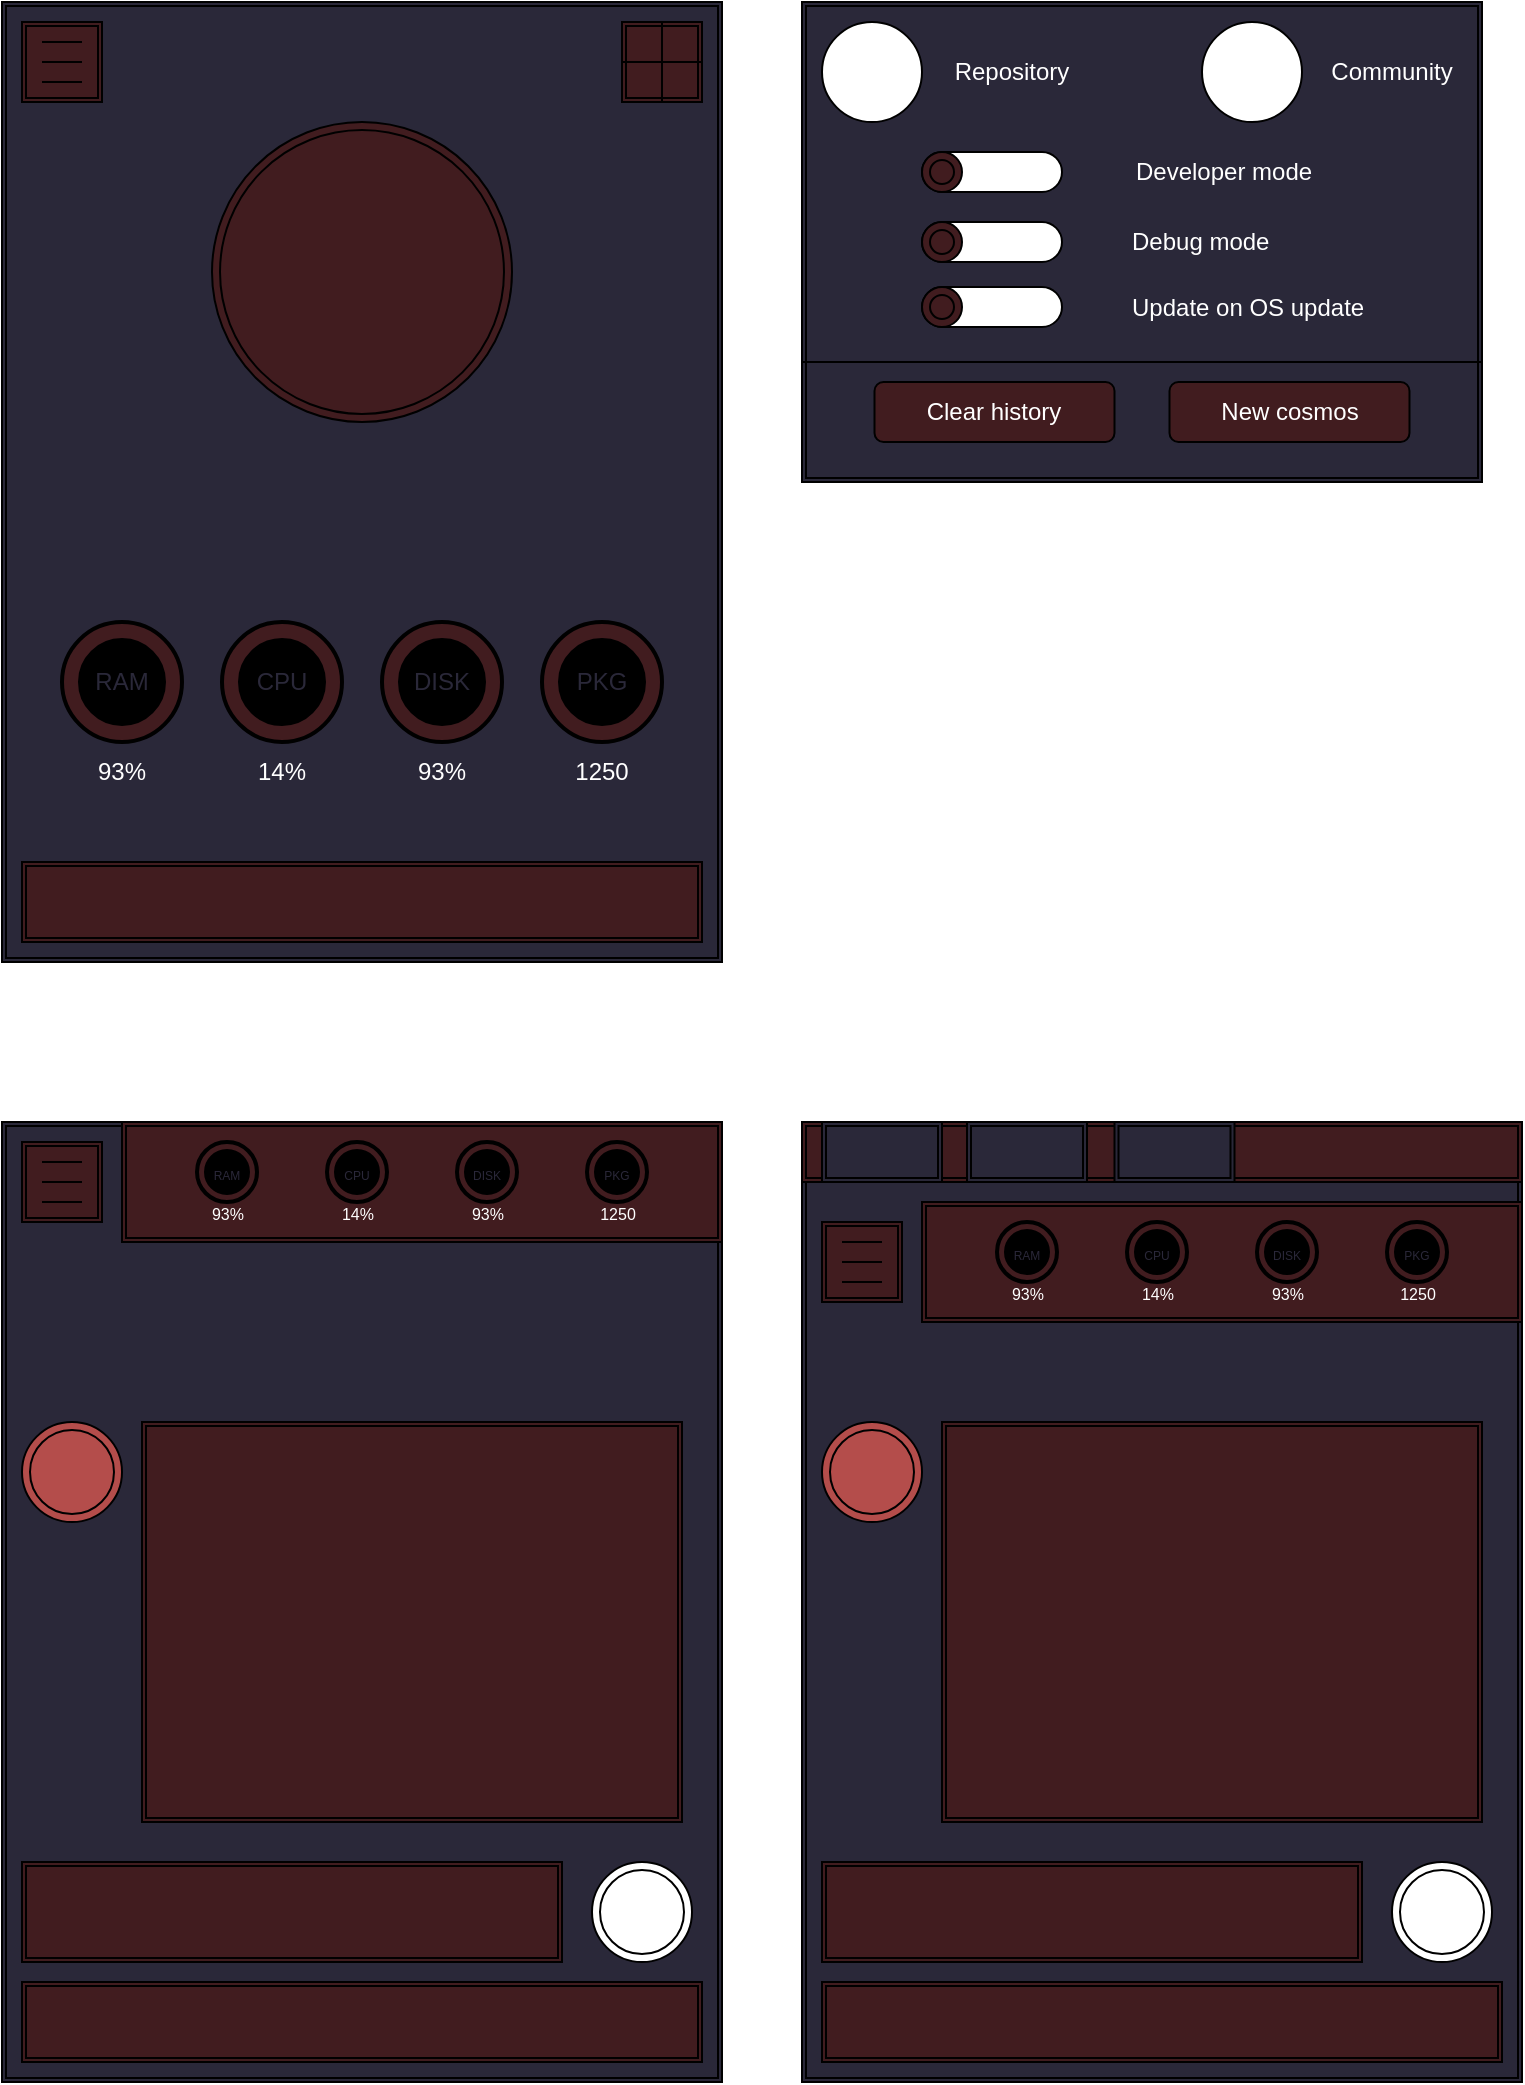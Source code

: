 <mxfile>
    <diagram id="yzIbM_FiSoW3WSIiw5HU" name="Client">
        <mxGraphModel dx="739" dy="582" grid="1" gridSize="10" guides="1" tooltips="1" connect="1" arrows="1" fold="1" page="1" pageScale="1" pageWidth="827" pageHeight="1169" math="0" shadow="0">
            <root>
                <mxCell id="0"/>
                <mxCell id="1" parent="0"/>
                <mxCell id="2" value="" style="shape=ext;double=1;rounded=0;whiteSpace=wrap;html=1;fillColor=#2A2839;fontColor=#FFFFFF;labelBackgroundColor=#FFFFFF;" parent="1" vertex="1">
                    <mxGeometry x="40" y="40" width="360" height="480" as="geometry"/>
                </mxCell>
                <mxCell id="4" value="" style="shape=ext;double=1;rounded=0;whiteSpace=wrap;html=1;fillColor=#411C1F;fontColor=#FFFFFF;labelBackgroundColor=#FFFFFF;" parent="1" vertex="1">
                    <mxGeometry x="50" y="50" width="40" height="40" as="geometry"/>
                </mxCell>
                <mxCell id="5" value="" style="endArrow=none;html=1;jumpSize=12;fontColor=#FFFFFF;labelBackgroundColor=#FFFFFF;" parent="1" edge="1">
                    <mxGeometry width="50" height="50" relative="1" as="geometry">
                        <mxPoint x="60" y="60" as="sourcePoint"/>
                        <mxPoint x="80" y="60" as="targetPoint"/>
                    </mxGeometry>
                </mxCell>
                <mxCell id="6" value="" style="endArrow=none;html=1;jumpSize=12;fontColor=#FFFFFF;labelBackgroundColor=#FFFFFF;" parent="1" edge="1">
                    <mxGeometry width="50" height="50" relative="1" as="geometry">
                        <mxPoint x="60" y="69.94" as="sourcePoint"/>
                        <mxPoint x="80" y="69.94" as="targetPoint"/>
                    </mxGeometry>
                </mxCell>
                <mxCell id="7" value="" style="endArrow=none;html=1;jumpSize=12;fontColor=#FFFFFF;labelBackgroundColor=#FFFFFF;" parent="1" edge="1">
                    <mxGeometry width="50" height="50" relative="1" as="geometry">
                        <mxPoint x="60" y="79.94" as="sourcePoint"/>
                        <mxPoint x="80" y="79.94" as="targetPoint"/>
                    </mxGeometry>
                </mxCell>
                <mxCell id="8" value="" style="shape=ext;double=1;rounded=0;whiteSpace=wrap;html=1;fillColor=#411C1F;fontColor=#FFFFFF;" parent="1" vertex="1">
                    <mxGeometry x="50" y="470" width="340" height="40" as="geometry"/>
                </mxCell>
                <mxCell id="15" value="" style="verticalLabelPosition=bottom;html=1;verticalAlign=top;strokeWidth=2;shape=mxgraph.lean_mapping.sequenced_pull_ball;fillColor=#411C1F;fontColor=#FFFFFF;labelBackgroundColor=#FFFFFF;" parent="1" vertex="1">
                    <mxGeometry x="310" y="350" width="60" height="60" as="geometry"/>
                </mxCell>
                <mxCell id="16" value="" style="verticalLabelPosition=bottom;html=1;verticalAlign=top;strokeWidth=2;shape=mxgraph.lean_mapping.sequenced_pull_ball;fillColor=#411C1F;fontColor=#FFFFFF;labelBackgroundColor=#FFFFFF;" parent="1" vertex="1">
                    <mxGeometry x="230" y="350" width="60" height="60" as="geometry"/>
                </mxCell>
                <mxCell id="17" value="" style="verticalLabelPosition=bottom;html=1;verticalAlign=top;strokeWidth=2;shape=mxgraph.lean_mapping.sequenced_pull_ball;fillColor=#411C1F;fontColor=#FFFFFF;labelBackgroundColor=#FFFFFF;" parent="1" vertex="1">
                    <mxGeometry x="150" y="350" width="60" height="60" as="geometry"/>
                </mxCell>
                <mxCell id="18" value="" style="verticalLabelPosition=bottom;html=1;verticalAlign=top;strokeWidth=2;shape=mxgraph.lean_mapping.sequenced_pull_ball;fillColor=#411C1F;fontColor=#FFFFFF;labelBackgroundColor=#FFFFFF;shadow=0;" parent="1" vertex="1">
                    <mxGeometry x="70" y="350" width="60" height="60" as="geometry"/>
                </mxCell>
                <mxCell id="21" value="" style="ellipse;shape=doubleEllipse;whiteSpace=wrap;html=1;aspect=fixed;fillColor=#411C1F;fontColor=#FFFFFF;" parent="1" vertex="1">
                    <mxGeometry x="145" y="100" width="150" height="150" as="geometry"/>
                </mxCell>
                <mxCell id="23" value="&lt;font&gt;RAM&lt;/font&gt;" style="text;html=1;strokeColor=none;fillColor=none;align=center;verticalAlign=middle;whiteSpace=wrap;rounded=0;fontFamily=Helvetica;fontSize=12;fontColor=#2A2839;labelBackgroundColor=none;" parent="1" vertex="1">
                    <mxGeometry x="70" y="365" width="60" height="30" as="geometry"/>
                </mxCell>
                <mxCell id="24" value="&lt;font&gt;CPU&lt;/font&gt;" style="text;html=1;strokeColor=none;fillColor=none;align=center;verticalAlign=middle;whiteSpace=wrap;rounded=0;fontFamily=Helvetica;fontSize=12;fontColor=#2A2839;labelBackgroundColor=none;" parent="1" vertex="1">
                    <mxGeometry x="150" y="365" width="60" height="30" as="geometry"/>
                </mxCell>
                <mxCell id="25" value="&lt;font&gt;PKG&lt;/font&gt;" style="text;html=1;strokeColor=none;fillColor=none;align=center;verticalAlign=middle;whiteSpace=wrap;rounded=0;fontFamily=Helvetica;fontSize=12;fontColor=#2A2839;labelBackgroundColor=none;" parent="1" vertex="1">
                    <mxGeometry x="310" y="365" width="60" height="30" as="geometry"/>
                </mxCell>
                <mxCell id="26" value="&lt;font&gt;DISK&lt;/font&gt;" style="text;html=1;strokeColor=none;fillColor=none;align=center;verticalAlign=middle;whiteSpace=wrap;rounded=0;fontFamily=Helvetica;fontSize=12;fontColor=#2A2839;labelBackgroundColor=none;" parent="1" vertex="1">
                    <mxGeometry x="230" y="365" width="60" height="30" as="geometry"/>
                </mxCell>
                <mxCell id="27" value="&lt;font&gt;93%&lt;/font&gt;" style="text;html=1;strokeColor=none;fillColor=none;align=center;verticalAlign=middle;whiteSpace=wrap;rounded=0;fontFamily=Helvetica;fontSize=12;fontColor=#FFFFFF;" parent="1" vertex="1">
                    <mxGeometry x="70" y="410" width="60" height="30" as="geometry"/>
                </mxCell>
                <mxCell id="28" value="&lt;font&gt;14%&lt;/font&gt;" style="text;html=1;strokeColor=none;fillColor=none;align=center;verticalAlign=middle;whiteSpace=wrap;rounded=0;fontFamily=Helvetica;fontSize=12;fontColor=#FFFFFF;" parent="1" vertex="1">
                    <mxGeometry x="150" y="410" width="60" height="30" as="geometry"/>
                </mxCell>
                <mxCell id="29" value="&lt;font&gt;93%&lt;/font&gt;" style="text;html=1;strokeColor=none;fillColor=none;align=center;verticalAlign=middle;whiteSpace=wrap;rounded=0;fontFamily=Helvetica;fontSize=12;fontColor=#FFFFFF;" parent="1" vertex="1">
                    <mxGeometry x="230" y="410" width="60" height="30" as="geometry"/>
                </mxCell>
                <mxCell id="30" value="&lt;font&gt;1250&lt;/font&gt;" style="text;html=1;strokeColor=none;fillColor=none;align=center;verticalAlign=middle;whiteSpace=wrap;rounded=0;fontFamily=Helvetica;fontSize=12;fontColor=#FFFFFF;" parent="1" vertex="1">
                    <mxGeometry x="310" y="410" width="60" height="30" as="geometry"/>
                </mxCell>
                <mxCell id="32" value="" style="shape=ext;double=1;rounded=0;whiteSpace=wrap;html=1;fillColor=#2A2839;labelBackgroundColor=none;" parent="1" vertex="1">
                    <mxGeometry x="440" y="40" width="340" height="240" as="geometry"/>
                </mxCell>
                <mxCell id="35" value="Repository" style="text;html=1;strokeColor=none;fillColor=none;align=center;verticalAlign=middle;whiteSpace=wrap;rounded=0;fontFamily=Helvetica;fontSize=12;fontColor=#FFFFFF;labelBackgroundColor=none;" parent="1" vertex="1">
                    <mxGeometry x="510" y="60" width="70" height="30" as="geometry"/>
                </mxCell>
                <mxCell id="40" value="" style="rounded=1;whiteSpace=wrap;html=1;strokeColor=default;fontFamily=Helvetica;fontSize=12;fontColor=#FFFFFF;fillColor=#FFFFFF;arcSize=50;labelBackgroundColor=none;" parent="1" vertex="1">
                    <mxGeometry x="500" y="115" width="70" height="20" as="geometry"/>
                </mxCell>
                <mxCell id="37" value="" style="ellipse;shape=doubleEllipse;whiteSpace=wrap;html=1;aspect=fixed;fillColor=#411C1F;labelBackgroundColor=none;" parent="1" vertex="1">
                    <mxGeometry x="500" y="115" width="20" height="20" as="geometry"/>
                </mxCell>
                <mxCell id="41" value="" style="rounded=1;whiteSpace=wrap;html=1;strokeColor=default;fontFamily=Helvetica;fontSize=12;fontColor=#FFFFFF;fillColor=#FFFFFF;arcSize=50;labelBackgroundColor=none;" parent="1" vertex="1">
                    <mxGeometry x="500" y="150" width="70" height="20" as="geometry"/>
                </mxCell>
                <mxCell id="42" value="" style="ellipse;shape=doubleEllipse;whiteSpace=wrap;html=1;aspect=fixed;fillColor=#411C1F;labelBackgroundColor=none;" parent="1" vertex="1">
                    <mxGeometry x="500" y="150" width="20" height="20" as="geometry"/>
                </mxCell>
                <mxCell id="43" value="Developer mode" style="text;html=1;strokeColor=none;fillColor=none;align=left;verticalAlign=middle;whiteSpace=wrap;rounded=0;fontFamily=Helvetica;fontSize=12;fontColor=#FFFFFF;labelBackgroundColor=none;" parent="1" vertex="1">
                    <mxGeometry x="605" y="117.5" width="130" height="15" as="geometry"/>
                </mxCell>
                <mxCell id="44" value="Debug mode" style="text;html=1;strokeColor=none;fillColor=none;align=left;verticalAlign=middle;whiteSpace=wrap;rounded=0;fontFamily=Helvetica;fontSize=12;fontColor=#FFFFFF;labelBackgroundColor=none;" parent="1" vertex="1">
                    <mxGeometry x="602.5" y="153.75" width="130" height="12.5" as="geometry"/>
                </mxCell>
                <mxCell id="45" value="" style="shape=ext;double=1;rounded=0;whiteSpace=wrap;html=1;fillColor=#2A2839;" parent="1" vertex="1">
                    <mxGeometry x="40" y="600" width="360" height="480" as="geometry"/>
                </mxCell>
                <mxCell id="50" value="" style="shape=ext;double=1;rounded=0;whiteSpace=wrap;html=1;fillColor=#411C1F;labelBackgroundColor=#FFFFFF;" parent="1" vertex="1">
                    <mxGeometry x="50" y="1030" width="340" height="40" as="geometry"/>
                </mxCell>
                <mxCell id="65" value="" style="shape=ext;double=1;rounded=0;whiteSpace=wrap;html=1;fillColor=#411C1F;labelBackgroundColor=#FFFFFF;" parent="1" vertex="1">
                    <mxGeometry x="100" y="600" width="300" height="60" as="geometry"/>
                </mxCell>
                <mxCell id="54" value="" style="verticalLabelPosition=bottom;html=1;verticalAlign=top;strokeWidth=2;shape=mxgraph.lean_mapping.sequenced_pull_ball;fillColor=#411C1F;labelBackgroundColor=#FFFFFF;" parent="1" vertex="1">
                    <mxGeometry x="137.5" y="610" width="30" height="30" as="geometry"/>
                </mxCell>
                <mxCell id="57" value="&lt;p style=&quot;line-height: 100%;&quot;&gt;&lt;font style=&quot;font-size: 6px;&quot; color=&quot;#2a2839&quot;&gt;RAM&lt;/font&gt;&lt;/p&gt;" style="text;html=1;strokeColor=none;fillColor=none;align=center;verticalAlign=middle;whiteSpace=wrap;rounded=0;fontFamily=Helvetica;fontSize=12;fontColor=default;" parent="1" vertex="1">
                    <mxGeometry x="140" y="610" width="25" height="30" as="geometry"/>
                </mxCell>
                <mxCell id="61" value="&lt;font style=&quot;font-size: 8px;&quot; color=&quot;#ffffff&quot;&gt;93%&lt;/font&gt;" style="text;html=1;strokeColor=none;fillColor=none;align=center;verticalAlign=middle;whiteSpace=wrap;rounded=0;fontFamily=Helvetica;fontSize=12;fontColor=default;" parent="1" vertex="1">
                    <mxGeometry x="137.5" y="640" width="30" height="10" as="geometry"/>
                </mxCell>
                <mxCell id="66" value="" style="verticalLabelPosition=bottom;html=1;verticalAlign=top;strokeWidth=2;shape=mxgraph.lean_mapping.sequenced_pull_ball;fillColor=#411C1F;labelBackgroundColor=#FFFFFF;" parent="1" vertex="1">
                    <mxGeometry x="202.5" y="610" width="30" height="30" as="geometry"/>
                </mxCell>
                <mxCell id="67" value="&lt;p style=&quot;line-height: 100%;&quot;&gt;&lt;font style=&quot;font-size: 6px;&quot; color=&quot;#2a2839&quot;&gt;CPU&lt;/font&gt;&lt;/p&gt;" style="text;html=1;strokeColor=none;fillColor=none;align=center;verticalAlign=middle;whiteSpace=wrap;rounded=0;fontFamily=Helvetica;fontSize=12;fontColor=default;" parent="1" vertex="1">
                    <mxGeometry x="205" y="610" width="25" height="30" as="geometry"/>
                </mxCell>
                <mxCell id="68" value="&lt;font style=&quot;font-size: 8px;&quot; color=&quot;#ffffff&quot;&gt;14%&lt;/font&gt;" style="text;html=1;strokeColor=none;fillColor=none;align=center;verticalAlign=middle;whiteSpace=wrap;rounded=0;fontFamily=Helvetica;fontSize=12;fontColor=default;" parent="1" vertex="1">
                    <mxGeometry x="202.5" y="640" width="30" height="10" as="geometry"/>
                </mxCell>
                <mxCell id="69" value="" style="verticalLabelPosition=bottom;html=1;verticalAlign=top;strokeWidth=2;shape=mxgraph.lean_mapping.sequenced_pull_ball;fillColor=#411C1F;labelBackgroundColor=#FFFFFF;" parent="1" vertex="1">
                    <mxGeometry x="267.5" y="610" width="30" height="30" as="geometry"/>
                </mxCell>
                <mxCell id="70" value="&lt;p style=&quot;line-height: 100%;&quot;&gt;&lt;font style=&quot;font-size: 6px;&quot; color=&quot;#2a2839&quot;&gt;DISK&lt;/font&gt;&lt;/p&gt;" style="text;html=1;strokeColor=none;fillColor=none;align=center;verticalAlign=middle;whiteSpace=wrap;rounded=0;fontFamily=Helvetica;fontSize=12;fontColor=default;" parent="1" vertex="1">
                    <mxGeometry x="270" y="610" width="25" height="30" as="geometry"/>
                </mxCell>
                <mxCell id="71" value="&lt;font style=&quot;font-size: 8px;&quot; color=&quot;#ffffff&quot;&gt;93%&lt;/font&gt;" style="text;html=1;strokeColor=none;fillColor=none;align=center;verticalAlign=middle;whiteSpace=wrap;rounded=0;fontFamily=Helvetica;fontSize=12;fontColor=default;" parent="1" vertex="1">
                    <mxGeometry x="267.5" y="640" width="30" height="10" as="geometry"/>
                </mxCell>
                <mxCell id="72" value="" style="verticalLabelPosition=bottom;html=1;verticalAlign=top;strokeWidth=2;shape=mxgraph.lean_mapping.sequenced_pull_ball;fillColor=#411C1F;labelBackgroundColor=#FFFFFF;" parent="1" vertex="1">
                    <mxGeometry x="332.5" y="610" width="30" height="30" as="geometry"/>
                </mxCell>
                <mxCell id="73" value="&lt;p style=&quot;line-height: 100%;&quot;&gt;&lt;font style=&quot;font-size: 6px;&quot; color=&quot;#2a2839&quot;&gt;PKG&lt;/font&gt;&lt;/p&gt;" style="text;html=1;strokeColor=none;fillColor=none;align=center;verticalAlign=middle;whiteSpace=wrap;rounded=0;fontFamily=Helvetica;fontSize=12;fontColor=default;" parent="1" vertex="1">
                    <mxGeometry x="335" y="610" width="25" height="30" as="geometry"/>
                </mxCell>
                <mxCell id="74" value="&lt;font style=&quot;font-size: 8px;&quot; color=&quot;#ffffff&quot;&gt;1250&lt;/font&gt;" style="text;html=1;strokeColor=none;fillColor=none;align=center;verticalAlign=middle;whiteSpace=wrap;rounded=0;fontFamily=Helvetica;fontSize=12;fontColor=default;" parent="1" vertex="1">
                    <mxGeometry x="332.5" y="640" width="30" height="10" as="geometry"/>
                </mxCell>
                <mxCell id="82" value="" style="shape=ext;double=1;rounded=0;whiteSpace=wrap;html=1;fillColor=#411C1F;labelBackgroundColor=#FFFFFF;" parent="1" vertex="1">
                    <mxGeometry x="50" y="610" width="40" height="40" as="geometry"/>
                </mxCell>
                <mxCell id="83" value="" style="endArrow=none;html=1;jumpSize=12;labelBackgroundColor=#FFFFFF;" parent="1" edge="1">
                    <mxGeometry width="50" height="50" relative="1" as="geometry">
                        <mxPoint x="60" y="620" as="sourcePoint"/>
                        <mxPoint x="80" y="620" as="targetPoint"/>
                    </mxGeometry>
                </mxCell>
                <mxCell id="84" value="" style="endArrow=none;html=1;jumpSize=12;labelBackgroundColor=#FFFFFF;" parent="1" edge="1">
                    <mxGeometry width="50" height="50" relative="1" as="geometry">
                        <mxPoint x="60" y="629.94" as="sourcePoint"/>
                        <mxPoint x="80" y="629.94" as="targetPoint"/>
                    </mxGeometry>
                </mxCell>
                <mxCell id="85" value="" style="endArrow=none;html=1;jumpSize=12;labelBackgroundColor=#FFFFFF;" parent="1" edge="1">
                    <mxGeometry width="50" height="50" relative="1" as="geometry">
                        <mxPoint x="60" y="639.94" as="sourcePoint"/>
                        <mxPoint x="80" y="639.94" as="targetPoint"/>
                    </mxGeometry>
                </mxCell>
                <mxCell id="87" value="" style="ellipse;shape=doubleEllipse;whiteSpace=wrap;html=1;aspect=fixed;labelBackgroundColor=#FFFFFF;" parent="1" vertex="1">
                    <mxGeometry x="335" y="970" width="50" height="50" as="geometry"/>
                </mxCell>
                <mxCell id="88" value="" style="ellipse;shape=doubleEllipse;whiteSpace=wrap;html=1;aspect=fixed;fillColor=#B44D4B;labelBackgroundColor=#FFFFFF;" parent="1" vertex="1">
                    <mxGeometry x="50" y="750" width="50" height="50" as="geometry"/>
                </mxCell>
                <mxCell id="89" value="" style="shape=ext;double=1;rounded=0;whiteSpace=wrap;html=1;fillColor=#411C1F;labelBackgroundColor=#FFFFFF;" parent="1" vertex="1">
                    <mxGeometry x="110" y="750" width="270" height="200" as="geometry"/>
                </mxCell>
                <mxCell id="90" value="" style="shape=ext;double=1;rounded=0;whiteSpace=wrap;html=1;fillColor=#411C1F;labelBackgroundColor=#FFFFFF;" parent="1" vertex="1">
                    <mxGeometry x="50" y="970" width="270" height="50" as="geometry"/>
                </mxCell>
                <mxCell id="93" value="" style="ellipse;whiteSpace=wrap;html=1;aspect=fixed;strokeColor=default;fontFamily=Helvetica;fontSize=8;fontColor=#FFFFFF;fillColor=#FFFFFF;labelBackgroundColor=none;" parent="1" vertex="1">
                    <mxGeometry x="640" y="50" width="50" height="50" as="geometry"/>
                </mxCell>
                <mxCell id="94" value="" style="rounded=1;whiteSpace=wrap;html=1;strokeColor=default;fontFamily=Helvetica;fontSize=8;fontColor=#FFFFFF;fillColor=#411C1F;labelBackgroundColor=none;" parent="1" vertex="1">
                    <mxGeometry x="476.25" y="230" width="120" height="30" as="geometry"/>
                </mxCell>
                <mxCell id="95" value="Clear history" style="text;html=1;strokeColor=none;fillColor=none;align=center;verticalAlign=middle;whiteSpace=wrap;rounded=0;fontFamily=Helvetica;fontSize=12;fontColor=#FFFFFF;labelBackgroundColor=none;" parent="1" vertex="1">
                    <mxGeometry x="496.25" y="232.5" width="80" height="25" as="geometry"/>
                </mxCell>
                <mxCell id="96" value="Community" style="text;html=1;strokeColor=none;fillColor=none;align=center;verticalAlign=middle;whiteSpace=wrap;rounded=0;fontFamily=Helvetica;fontSize=12;fontColor=#FFFFFF;labelBackgroundColor=none;" parent="1" vertex="1">
                    <mxGeometry x="700" y="60" width="70" height="30" as="geometry"/>
                </mxCell>
                <mxCell id="97" value="" style="endArrow=none;html=1;fontFamily=Helvetica;fontSize=8;fontColor=#FFFFFF;jumpSize=12;exitX=0;exitY=0.75;exitDx=0;exitDy=0;entryX=1;entryY=0.75;entryDx=0;entryDy=0;labelBackgroundColor=none;" parent="1" source="32" target="32" edge="1">
                    <mxGeometry width="50" height="50" relative="1" as="geometry">
                        <mxPoint x="470" y="250" as="sourcePoint"/>
                        <mxPoint x="520" y="200" as="targetPoint"/>
                    </mxGeometry>
                </mxCell>
                <mxCell id="98" value="" style="shape=ext;double=1;rounded=0;whiteSpace=wrap;html=1;fillColor=#2A2839;" parent="1" vertex="1">
                    <mxGeometry x="440" y="600" width="360" height="480" as="geometry"/>
                </mxCell>
                <mxCell id="99" value="" style="shape=ext;double=1;rounded=0;whiteSpace=wrap;html=1;fillColor=#411C1F;labelBackgroundColor=#FFFFFF;" parent="1" vertex="1">
                    <mxGeometry x="450" y="1030" width="340" height="40" as="geometry"/>
                </mxCell>
                <mxCell id="100" value="" style="shape=ext;double=1;rounded=0;whiteSpace=wrap;html=1;fillColor=#411C1F;fontColor=#FFFFFF;labelBackgroundColor=#FFFFFF;" parent="1" vertex="1">
                    <mxGeometry x="500" y="640" width="300" height="60" as="geometry"/>
                </mxCell>
                <mxCell id="101" value="" style="verticalLabelPosition=bottom;html=1;verticalAlign=top;strokeWidth=2;shape=mxgraph.lean_mapping.sequenced_pull_ball;fillColor=#411C1F;" parent="1" vertex="1">
                    <mxGeometry x="537.5" y="650" width="30" height="30" as="geometry"/>
                </mxCell>
                <mxCell id="102" value="&lt;p style=&quot;line-height: 100%;&quot;&gt;&lt;font style=&quot;font-size: 6px;&quot; color=&quot;#2a2839&quot;&gt;RAM&lt;/font&gt;&lt;/p&gt;" style="text;html=1;strokeColor=none;fillColor=none;align=center;verticalAlign=middle;whiteSpace=wrap;rounded=0;fontFamily=Helvetica;fontSize=12;fontColor=default;" parent="1" vertex="1">
                    <mxGeometry x="540" y="650" width="25" height="30" as="geometry"/>
                </mxCell>
                <mxCell id="103" value="&lt;font style=&quot;font-size: 8px;&quot; color=&quot;#ffffff&quot;&gt;93%&lt;/font&gt;" style="text;html=1;strokeColor=none;fillColor=none;align=center;verticalAlign=middle;whiteSpace=wrap;rounded=0;fontFamily=Helvetica;fontSize=12;fontColor=default;" parent="1" vertex="1">
                    <mxGeometry x="537.5" y="680" width="30" height="10" as="geometry"/>
                </mxCell>
                <mxCell id="104" value="" style="verticalLabelPosition=bottom;html=1;verticalAlign=top;strokeWidth=2;shape=mxgraph.lean_mapping.sequenced_pull_ball;fillColor=#411C1F;" parent="1" vertex="1">
                    <mxGeometry x="602.5" y="650" width="30" height="30" as="geometry"/>
                </mxCell>
                <mxCell id="105" value="&lt;p style=&quot;line-height: 100%;&quot;&gt;&lt;font style=&quot;font-size: 6px;&quot; color=&quot;#2a2839&quot;&gt;CPU&lt;/font&gt;&lt;/p&gt;" style="text;html=1;strokeColor=none;fillColor=none;align=center;verticalAlign=middle;whiteSpace=wrap;rounded=0;fontFamily=Helvetica;fontSize=12;fontColor=default;" parent="1" vertex="1">
                    <mxGeometry x="605" y="650" width="25" height="30" as="geometry"/>
                </mxCell>
                <mxCell id="106" value="&lt;font style=&quot;font-size: 8px;&quot; color=&quot;#ffffff&quot;&gt;14%&lt;/font&gt;" style="text;html=1;strokeColor=none;fillColor=none;align=center;verticalAlign=middle;whiteSpace=wrap;rounded=0;fontFamily=Helvetica;fontSize=12;fontColor=default;" parent="1" vertex="1">
                    <mxGeometry x="602.5" y="680" width="30" height="10" as="geometry"/>
                </mxCell>
                <mxCell id="107" value="" style="verticalLabelPosition=bottom;html=1;verticalAlign=top;strokeWidth=2;shape=mxgraph.lean_mapping.sequenced_pull_ball;fillColor=#411C1F;" parent="1" vertex="1">
                    <mxGeometry x="667.5" y="650" width="30" height="30" as="geometry"/>
                </mxCell>
                <mxCell id="108" value="&lt;p style=&quot;line-height: 100%;&quot;&gt;&lt;font style=&quot;font-size: 6px;&quot; color=&quot;#2a2839&quot;&gt;DISK&lt;/font&gt;&lt;/p&gt;" style="text;html=1;strokeColor=none;fillColor=none;align=center;verticalAlign=middle;whiteSpace=wrap;rounded=0;fontFamily=Helvetica;fontSize=12;fontColor=default;" parent="1" vertex="1">
                    <mxGeometry x="670" y="650" width="25" height="30" as="geometry"/>
                </mxCell>
                <mxCell id="109" value="&lt;font style=&quot;font-size: 8px;&quot; color=&quot;#ffffff&quot;&gt;93%&lt;/font&gt;" style="text;html=1;strokeColor=none;fillColor=none;align=center;verticalAlign=middle;whiteSpace=wrap;rounded=0;fontFamily=Helvetica;fontSize=12;fontColor=default;" parent="1" vertex="1">
                    <mxGeometry x="667.5" y="680" width="30" height="10" as="geometry"/>
                </mxCell>
                <mxCell id="110" value="" style="verticalLabelPosition=bottom;html=1;verticalAlign=top;strokeWidth=2;shape=mxgraph.lean_mapping.sequenced_pull_ball;fillColor=#411C1F;" parent="1" vertex="1">
                    <mxGeometry x="732.5" y="650" width="30" height="30" as="geometry"/>
                </mxCell>
                <mxCell id="111" value="&lt;p style=&quot;line-height: 100%;&quot;&gt;&lt;font style=&quot;font-size: 6px;&quot; color=&quot;#2a2839&quot;&gt;PKG&lt;/font&gt;&lt;/p&gt;" style="text;html=1;strokeColor=none;fillColor=none;align=center;verticalAlign=middle;whiteSpace=wrap;rounded=0;fontFamily=Helvetica;fontSize=12;fontColor=default;" parent="1" vertex="1">
                    <mxGeometry x="735" y="650" width="25" height="30" as="geometry"/>
                </mxCell>
                <mxCell id="112" value="&lt;font style=&quot;font-size: 8px;&quot; color=&quot;#ffffff&quot;&gt;1250&lt;/font&gt;" style="text;html=1;strokeColor=none;fillColor=none;align=center;verticalAlign=middle;whiteSpace=wrap;rounded=0;fontFamily=Helvetica;fontSize=12;fontColor=default;" parent="1" vertex="1">
                    <mxGeometry x="732.5" y="680" width="30" height="10" as="geometry"/>
                </mxCell>
                <mxCell id="113" value="" style="shape=ext;double=1;rounded=0;whiteSpace=wrap;html=1;fillColor=#411C1F;labelBackgroundColor=#FFFFFF;" parent="1" vertex="1">
                    <mxGeometry x="450" y="650" width="40" height="40" as="geometry"/>
                </mxCell>
                <mxCell id="114" value="" style="endArrow=none;html=1;jumpSize=12;labelBackgroundColor=#FFFFFF;" parent="1" edge="1">
                    <mxGeometry width="50" height="50" relative="1" as="geometry">
                        <mxPoint x="460" y="660" as="sourcePoint"/>
                        <mxPoint x="480" y="660" as="targetPoint"/>
                    </mxGeometry>
                </mxCell>
                <mxCell id="115" value="" style="endArrow=none;html=1;jumpSize=12;labelBackgroundColor=#FFFFFF;" parent="1" edge="1">
                    <mxGeometry width="50" height="50" relative="1" as="geometry">
                        <mxPoint x="460" y="669.94" as="sourcePoint"/>
                        <mxPoint x="480" y="669.94" as="targetPoint"/>
                    </mxGeometry>
                </mxCell>
                <mxCell id="116" value="" style="endArrow=none;html=1;jumpSize=12;labelBackgroundColor=#FFFFFF;" parent="1" edge="1">
                    <mxGeometry width="50" height="50" relative="1" as="geometry">
                        <mxPoint x="460" y="679.94" as="sourcePoint"/>
                        <mxPoint x="480" y="679.94" as="targetPoint"/>
                    </mxGeometry>
                </mxCell>
                <mxCell id="117" value="" style="ellipse;shape=doubleEllipse;whiteSpace=wrap;html=1;aspect=fixed;labelBackgroundColor=#FFFFFF;" parent="1" vertex="1">
                    <mxGeometry x="735" y="970" width="50" height="50" as="geometry"/>
                </mxCell>
                <mxCell id="118" value="" style="ellipse;shape=doubleEllipse;whiteSpace=wrap;html=1;aspect=fixed;fillColor=#B44D4B;labelBackgroundColor=#FFFFFF;" parent="1" vertex="1">
                    <mxGeometry x="450" y="750" width="50" height="50" as="geometry"/>
                </mxCell>
                <mxCell id="119" value="" style="shape=ext;double=1;rounded=0;whiteSpace=wrap;html=1;fillColor=#411C1F;labelBackgroundColor=#FFFFFF;" parent="1" vertex="1">
                    <mxGeometry x="510" y="750" width="270" height="200" as="geometry"/>
                </mxCell>
                <mxCell id="120" value="" style="shape=ext;double=1;rounded=0;whiteSpace=wrap;html=1;fillColor=#411C1F;labelBackgroundColor=#FFFFFF;" parent="1" vertex="1">
                    <mxGeometry x="450" y="970" width="270" height="50" as="geometry"/>
                </mxCell>
                <mxCell id="121" value="" style="rounded=1;whiteSpace=wrap;html=1;strokeColor=default;fontFamily=Helvetica;fontSize=8;fontColor=#FFFFFF;fillColor=#411C1F;labelBackgroundColor=none;" parent="1" vertex="1">
                    <mxGeometry x="623.75" y="230" width="120" height="30" as="geometry"/>
                </mxCell>
                <mxCell id="122" value="New cosmos" style="text;html=1;strokeColor=none;fillColor=none;align=center;verticalAlign=middle;whiteSpace=wrap;rounded=0;fontFamily=Helvetica;fontSize=12;fontColor=#FFFFFF;labelBackgroundColor=none;" parent="1" vertex="1">
                    <mxGeometry x="643.75" y="232.5" width="80" height="25" as="geometry"/>
                </mxCell>
                <mxCell id="123" value="" style="shape=ext;double=1;rounded=0;whiteSpace=wrap;html=1;fillColor=#411C1F;labelBackgroundColor=#FFFFFF;" parent="1" vertex="1">
                    <mxGeometry x="440" y="600" width="360" height="30" as="geometry"/>
                </mxCell>
                <mxCell id="124" value="" style="shape=ext;double=1;rounded=0;whiteSpace=wrap;html=1;fillColor=#2A2839;fontColor=#2A2839;labelBackgroundColor=#FFFFFF;" parent="1" vertex="1">
                    <mxGeometry x="450" y="600" width="60" height="30" as="geometry"/>
                </mxCell>
                <mxCell id="125" value="" style="shape=ext;double=1;rounded=0;whiteSpace=wrap;html=1;fillColor=#2A2839;fontColor=#2A2839;labelBackgroundColor=#FFFFFF;" parent="1" vertex="1">
                    <mxGeometry x="522.5" y="600" width="60" height="30" as="geometry"/>
                </mxCell>
                <mxCell id="126" value="" style="shape=ext;double=1;rounded=0;whiteSpace=wrap;html=1;fillColor=#2A2839;fontColor=#2A2839;labelBackgroundColor=#FFFFFF;" parent="1" vertex="1">
                    <mxGeometry x="596.25" y="600" width="60" height="30" as="geometry"/>
                </mxCell>
                <mxCell id="eutJH1_XDEG5o9YBUm8g-126" value="" style="rounded=1;whiteSpace=wrap;html=1;strokeColor=default;fontFamily=Helvetica;fontSize=12;fontColor=#FFFFFF;fillColor=#FFFFFF;arcSize=50;labelBackgroundColor=none;" parent="1" vertex="1">
                    <mxGeometry x="500" y="182.5" width="70" height="20" as="geometry"/>
                </mxCell>
                <mxCell id="eutJH1_XDEG5o9YBUm8g-127" value="" style="ellipse;shape=doubleEllipse;whiteSpace=wrap;html=1;aspect=fixed;fillColor=#411C1F;labelBackgroundColor=none;" parent="1" vertex="1">
                    <mxGeometry x="500" y="182.5" width="20" height="20" as="geometry"/>
                </mxCell>
                <mxCell id="eutJH1_XDEG5o9YBUm8g-128" value="Update on OS update" style="text;html=1;strokeColor=none;fillColor=none;align=left;verticalAlign=middle;whiteSpace=wrap;rounded=0;fontFamily=Helvetica;fontSize=12;fontColor=#FFFFFF;labelBackgroundColor=none;" parent="1" vertex="1">
                    <mxGeometry x="602.5" y="187.5" width="130" height="10" as="geometry"/>
                </mxCell>
                <mxCell id="eutJH1_XDEG5o9YBUm8g-129" value="" style="shape=ext;double=1;rounded=0;whiteSpace=wrap;html=1;fillColor=#411C1F;fontColor=#FFFFFF;labelBackgroundColor=#FFFFFF;" parent="1" vertex="1">
                    <mxGeometry x="350" y="50" width="40" height="40" as="geometry"/>
                </mxCell>
                <mxCell id="eutJH1_XDEG5o9YBUm8g-131" value="" style="endArrow=none;html=1;jumpSize=12;exitX=0;exitY=0.5;exitDx=0;exitDy=0;entryX=1;entryY=0.5;entryDx=0;entryDy=0;fontColor=#FFFFFF;labelBackgroundColor=#FFFFFF;" parent="1" source="eutJH1_XDEG5o9YBUm8g-129" target="eutJH1_XDEG5o9YBUm8g-129" edge="1">
                    <mxGeometry width="50" height="50" relative="1" as="geometry">
                        <mxPoint x="360" y="69.94" as="sourcePoint"/>
                        <mxPoint x="390" y="70" as="targetPoint"/>
                    </mxGeometry>
                </mxCell>
                <mxCell id="eutJH1_XDEG5o9YBUm8g-132" value="" style="endArrow=none;html=1;jumpSize=12;entryX=0.5;entryY=1;entryDx=0;entryDy=0;exitX=0.5;exitY=0;exitDx=0;exitDy=0;fontColor=#FFFFFF;labelBackgroundColor=#FFFFFF;" parent="1" source="eutJH1_XDEG5o9YBUm8g-129" target="eutJH1_XDEG5o9YBUm8g-129" edge="1">
                    <mxGeometry width="50" height="50" relative="1" as="geometry">
                        <mxPoint x="360" y="79.94" as="sourcePoint"/>
                        <mxPoint x="380" y="79.94" as="targetPoint"/>
                    </mxGeometry>
                </mxCell>
                <mxCell id="nwo9OEagyvj5NA1td7HY-126" value="" style="ellipse;whiteSpace=wrap;html=1;aspect=fixed;strokeColor=default;fontFamily=Helvetica;fontSize=8;fontColor=#FFFFFF;fillColor=#FFFFFF;labelBackgroundColor=none;" parent="1" vertex="1">
                    <mxGeometry x="450" y="50" width="50" height="50" as="geometry"/>
                </mxCell>
            </root>
        </mxGraphModel>
    </diagram>
</mxfile>